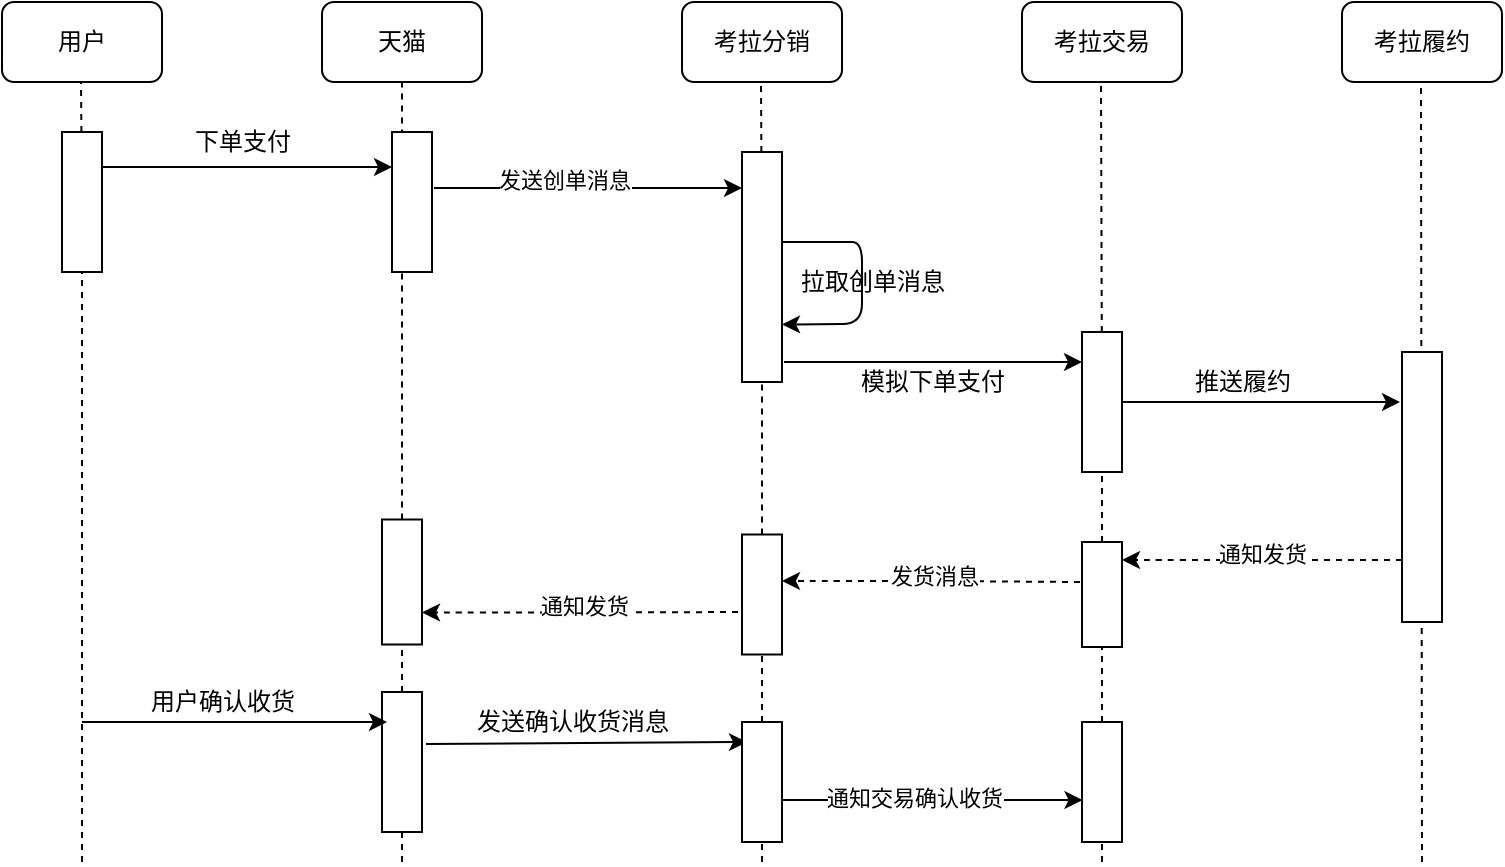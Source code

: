 <mxfile version="14.1.3" type="github">
  <diagram id="i16Sg1lCr5jE3cdGVOMp" name="Page-1">
    <mxGraphModel dx="946" dy="534" grid="1" gridSize="10" guides="1" tooltips="1" connect="1" arrows="1" fold="1" page="1" pageScale="1" pageWidth="827" pageHeight="1169" math="0" shadow="0">
      <root>
        <mxCell id="0" />
        <mxCell id="1" parent="0" />
        <mxCell id="Rp9OanT5fd7kZXrsBDnx-1" value="天猫" style="rounded=1;whiteSpace=wrap;html=1;" vertex="1" parent="1">
          <mxGeometry x="220" y="130" width="80" height="40" as="geometry" />
        </mxCell>
        <mxCell id="Rp9OanT5fd7kZXrsBDnx-2" value="考拉分销" style="rounded=1;whiteSpace=wrap;html=1;" vertex="1" parent="1">
          <mxGeometry x="400" y="130" width="80" height="40" as="geometry" />
        </mxCell>
        <mxCell id="Rp9OanT5fd7kZXrsBDnx-3" value="考拉交易" style="rounded=1;whiteSpace=wrap;html=1;" vertex="1" parent="1">
          <mxGeometry x="570" y="130" width="80" height="40" as="geometry" />
        </mxCell>
        <mxCell id="Rp9OanT5fd7kZXrsBDnx-4" value="考拉履约" style="rounded=1;whiteSpace=wrap;html=1;" vertex="1" parent="1">
          <mxGeometry x="730" y="130" width="80" height="40" as="geometry" />
        </mxCell>
        <mxCell id="Rp9OanT5fd7kZXrsBDnx-7" value="" style="endArrow=none;dashed=1;html=1;entryX=0.5;entryY=1;entryDx=0;entryDy=0;" edge="1" parent="1" source="Rp9OanT5fd7kZXrsBDnx-56" target="Rp9OanT5fd7kZXrsBDnx-1">
          <mxGeometry width="50" height="50" relative="1" as="geometry">
            <mxPoint x="260" y="560" as="sourcePoint" />
            <mxPoint x="240" y="250" as="targetPoint" />
          </mxGeometry>
        </mxCell>
        <mxCell id="Rp9OanT5fd7kZXrsBDnx-9" value="" style="endArrow=none;dashed=1;html=1;entryX=0.5;entryY=1;entryDx=0;entryDy=0;" edge="1" parent="1" source="Rp9OanT5fd7kZXrsBDnx-22">
          <mxGeometry width="50" height="50" relative="1" as="geometry">
            <mxPoint x="439.5" y="510" as="sourcePoint" />
            <mxPoint x="439.5" y="170" as="targetPoint" />
          </mxGeometry>
        </mxCell>
        <mxCell id="Rp9OanT5fd7kZXrsBDnx-10" value="" style="endArrow=none;dashed=1;html=1;entryX=0.5;entryY=1;entryDx=0;entryDy=0;" edge="1" parent="1" source="Rp9OanT5fd7kZXrsBDnx-32">
          <mxGeometry width="50" height="50" relative="1" as="geometry">
            <mxPoint x="609.5" y="510" as="sourcePoint" />
            <mxPoint x="609.5" y="170" as="targetPoint" />
          </mxGeometry>
        </mxCell>
        <mxCell id="Rp9OanT5fd7kZXrsBDnx-11" value="" style="endArrow=none;dashed=1;html=1;entryX=0.5;entryY=1;entryDx=0;entryDy=0;" edge="1" parent="1">
          <mxGeometry width="50" height="50" relative="1" as="geometry">
            <mxPoint x="770" y="560" as="sourcePoint" />
            <mxPoint x="769.5" y="170" as="targetPoint" />
          </mxGeometry>
        </mxCell>
        <mxCell id="Rp9OanT5fd7kZXrsBDnx-12" value="用户" style="rounded=1;whiteSpace=wrap;html=1;" vertex="1" parent="1">
          <mxGeometry x="60" y="130" width="80" height="40" as="geometry" />
        </mxCell>
        <mxCell id="Rp9OanT5fd7kZXrsBDnx-13" value="" style="endArrow=none;dashed=1;html=1;entryX=0.5;entryY=1;entryDx=0;entryDy=0;" edge="1" parent="1" source="Rp9OanT5fd7kZXrsBDnx-14">
          <mxGeometry width="50" height="50" relative="1" as="geometry">
            <mxPoint x="99.5" y="510" as="sourcePoint" />
            <mxPoint x="99.5" y="170" as="targetPoint" />
          </mxGeometry>
        </mxCell>
        <mxCell id="Rp9OanT5fd7kZXrsBDnx-14" value="" style="rounded=0;whiteSpace=wrap;html=1;rotation=90;" vertex="1" parent="1">
          <mxGeometry x="65" y="220" width="70" height="20" as="geometry" />
        </mxCell>
        <mxCell id="Rp9OanT5fd7kZXrsBDnx-16" value="" style="endArrow=none;dashed=1;html=1;entryX=1;entryY=0.5;entryDx=0;entryDy=0;" edge="1" parent="1" target="Rp9OanT5fd7kZXrsBDnx-14">
          <mxGeometry width="50" height="50" relative="1" as="geometry">
            <mxPoint x="100" y="560" as="sourcePoint" />
            <mxPoint x="99.5" y="170" as="targetPoint" />
          </mxGeometry>
        </mxCell>
        <mxCell id="Rp9OanT5fd7kZXrsBDnx-18" value="" style="rounded=0;whiteSpace=wrap;html=1;rotation=90;" vertex="1" parent="1">
          <mxGeometry x="230" y="220" width="70" height="20" as="geometry" />
        </mxCell>
        <mxCell id="Rp9OanT5fd7kZXrsBDnx-20" value="" style="endArrow=classic;html=1;exitX=0.25;exitY=0;exitDx=0;exitDy=0;entryX=0.25;entryY=1;entryDx=0;entryDy=0;" edge="1" parent="1" source="Rp9OanT5fd7kZXrsBDnx-14" target="Rp9OanT5fd7kZXrsBDnx-18">
          <mxGeometry width="50" height="50" relative="1" as="geometry">
            <mxPoint x="390" y="330" as="sourcePoint" />
            <mxPoint x="440" y="280" as="targetPoint" />
          </mxGeometry>
        </mxCell>
        <mxCell id="Rp9OanT5fd7kZXrsBDnx-21" value="下单支付" style="text;html=1;align=center;verticalAlign=middle;resizable=0;points=[];autosize=1;" vertex="1" parent="1">
          <mxGeometry x="150" y="190" width="60" height="20" as="geometry" />
        </mxCell>
        <mxCell id="Rp9OanT5fd7kZXrsBDnx-22" value="" style="rounded=0;whiteSpace=wrap;html=1;rotation=90;" vertex="1" parent="1">
          <mxGeometry x="382.5" y="252.5" width="115" height="20" as="geometry" />
        </mxCell>
        <mxCell id="Rp9OanT5fd7kZXrsBDnx-24" value="" style="endArrow=none;dashed=1;html=1;entryX=1;entryY=0.5;entryDx=0;entryDy=0;" edge="1" parent="1" source="Rp9OanT5fd7kZXrsBDnx-49" target="Rp9OanT5fd7kZXrsBDnx-22">
          <mxGeometry width="50" height="50" relative="1" as="geometry">
            <mxPoint x="440" y="560" as="sourcePoint" />
            <mxPoint x="439.5" y="170" as="targetPoint" />
          </mxGeometry>
        </mxCell>
        <mxCell id="Rp9OanT5fd7kZXrsBDnx-25" value="" style="endArrow=classic;html=1;exitX=0.4;exitY=-0.05;exitDx=0;exitDy=0;entryX=0.157;entryY=1;entryDx=0;entryDy=0;exitPerimeter=0;entryPerimeter=0;" edge="1" parent="1" source="Rp9OanT5fd7kZXrsBDnx-18" target="Rp9OanT5fd7kZXrsBDnx-22">
          <mxGeometry width="50" height="50" relative="1" as="geometry">
            <mxPoint x="280" y="229" as="sourcePoint" />
            <mxPoint x="425" y="229" as="targetPoint" />
          </mxGeometry>
        </mxCell>
        <mxCell id="Rp9OanT5fd7kZXrsBDnx-26" value="发送创单消息" style="edgeLabel;html=1;align=center;verticalAlign=middle;resizable=0;points=[];" vertex="1" connectable="0" parent="Rp9OanT5fd7kZXrsBDnx-25">
          <mxGeometry x="-0.156" y="4" relative="1" as="geometry">
            <mxPoint as="offset" />
          </mxGeometry>
        </mxCell>
        <mxCell id="Rp9OanT5fd7kZXrsBDnx-27" value="" style="endArrow=classic;html=1;exitX=0.391;exitY=0;exitDx=0;exitDy=0;entryX=0.75;entryY=0;entryDx=0;entryDy=0;exitPerimeter=0;" edge="1" parent="1" source="Rp9OanT5fd7kZXrsBDnx-22" target="Rp9OanT5fd7kZXrsBDnx-22">
          <mxGeometry width="50" height="50" relative="1" as="geometry">
            <mxPoint x="390" y="330" as="sourcePoint" />
            <mxPoint x="520" y="260" as="targetPoint" />
            <Array as="points">
              <mxPoint x="470" y="250" />
              <mxPoint x="490" y="250" />
              <mxPoint x="490" y="291" />
            </Array>
          </mxGeometry>
        </mxCell>
        <mxCell id="Rp9OanT5fd7kZXrsBDnx-29" value="拉取创单消息" style="text;html=1;align=center;verticalAlign=middle;resizable=0;points=[];autosize=1;" vertex="1" parent="1">
          <mxGeometry x="450" y="260" width="90" height="20" as="geometry" />
        </mxCell>
        <mxCell id="Rp9OanT5fd7kZXrsBDnx-30" value="" style="endArrow=classic;html=1;exitX=0.913;exitY=-0.05;exitDx=0;exitDy=0;exitPerimeter=0;" edge="1" parent="1" source="Rp9OanT5fd7kZXrsBDnx-22">
          <mxGeometry width="50" height="50" relative="1" as="geometry">
            <mxPoint x="460" y="310" as="sourcePoint" />
            <mxPoint x="600" y="310" as="targetPoint" />
          </mxGeometry>
        </mxCell>
        <mxCell id="Rp9OanT5fd7kZXrsBDnx-32" value="" style="rounded=0;whiteSpace=wrap;html=1;rotation=90;" vertex="1" parent="1">
          <mxGeometry x="575" y="320" width="70" height="20" as="geometry" />
        </mxCell>
        <mxCell id="Rp9OanT5fd7kZXrsBDnx-33" value="" style="endArrow=none;dashed=1;html=1;entryX=1;entryY=0.5;entryDx=0;entryDy=0;" edge="1" parent="1" source="Rp9OanT5fd7kZXrsBDnx-41" target="Rp9OanT5fd7kZXrsBDnx-32">
          <mxGeometry width="50" height="50" relative="1" as="geometry">
            <mxPoint x="609.5" y="510" as="sourcePoint" />
            <mxPoint x="609.5" y="170" as="targetPoint" />
          </mxGeometry>
        </mxCell>
        <mxCell id="Rp9OanT5fd7kZXrsBDnx-34" value="模拟下单支付" style="text;html=1;align=center;verticalAlign=middle;resizable=0;points=[];autosize=1;" vertex="1" parent="1">
          <mxGeometry x="480" y="310" width="90" height="20" as="geometry" />
        </mxCell>
        <mxCell id="Rp9OanT5fd7kZXrsBDnx-36" value="" style="rounded=0;whiteSpace=wrap;html=1;rotation=90;" vertex="1" parent="1">
          <mxGeometry x="702.5" y="362.5" width="135" height="20" as="geometry" />
        </mxCell>
        <mxCell id="Rp9OanT5fd7kZXrsBDnx-37" value="" style="endArrow=classic;html=1;" edge="1" parent="1">
          <mxGeometry width="50" height="50" relative="1" as="geometry">
            <mxPoint x="620" y="330" as="sourcePoint" />
            <mxPoint x="759" y="330.01" as="targetPoint" />
          </mxGeometry>
        </mxCell>
        <mxCell id="Rp9OanT5fd7kZXrsBDnx-38" value="推送履约" style="text;html=1;align=center;verticalAlign=middle;resizable=0;points=[];autosize=1;" vertex="1" parent="1">
          <mxGeometry x="650" y="310" width="60" height="20" as="geometry" />
        </mxCell>
        <mxCell id="Rp9OanT5fd7kZXrsBDnx-41" value="" style="rounded=0;whiteSpace=wrap;html=1;rotation=90;" vertex="1" parent="1">
          <mxGeometry x="583.75" y="416.25" width="52.5" height="20" as="geometry" />
        </mxCell>
        <mxCell id="Rp9OanT5fd7kZXrsBDnx-42" value="" style="endArrow=none;dashed=1;html=1;entryX=1;entryY=0.5;entryDx=0;entryDy=0;" edge="1" parent="1" source="Rp9OanT5fd7kZXrsBDnx-73" target="Rp9OanT5fd7kZXrsBDnx-41">
          <mxGeometry width="50" height="50" relative="1" as="geometry">
            <mxPoint x="610" y="560" as="sourcePoint" />
            <mxPoint x="610" y="365" as="targetPoint" />
          </mxGeometry>
        </mxCell>
        <mxCell id="Rp9OanT5fd7kZXrsBDnx-47" value="" style="endArrow=classic;html=1;dashed=1;exitX=0.381;exitY=1.05;exitDx=0;exitDy=0;exitPerimeter=0;" edge="1" parent="1" source="Rp9OanT5fd7kZXrsBDnx-41">
          <mxGeometry width="50" height="50" relative="1" as="geometry">
            <mxPoint x="550" y="419.5" as="sourcePoint" />
            <mxPoint x="450" y="419.5" as="targetPoint" />
            <Array as="points">
              <mxPoint x="527" y="419.5" />
              <mxPoint x="470" y="419.5" />
            </Array>
          </mxGeometry>
        </mxCell>
        <mxCell id="Rp9OanT5fd7kZXrsBDnx-48" value="发货消息" style="edgeLabel;html=1;align=center;verticalAlign=middle;resizable=0;points=[];" vertex="1" connectable="0" parent="Rp9OanT5fd7kZXrsBDnx-47">
          <mxGeometry x="-0.212" relative="1" as="geometry">
            <mxPoint x="-15.0" y="-3.34" as="offset" />
          </mxGeometry>
        </mxCell>
        <mxCell id="Rp9OanT5fd7kZXrsBDnx-49" value="" style="rounded=0;whiteSpace=wrap;html=1;rotation=90;" vertex="1" parent="1">
          <mxGeometry x="410" y="416.25" width="60" height="20" as="geometry" />
        </mxCell>
        <mxCell id="Rp9OanT5fd7kZXrsBDnx-55" value="" style="endArrow=none;dashed=1;html=1;entryX=1;entryY=0.5;entryDx=0;entryDy=0;" edge="1" parent="1" source="Rp9OanT5fd7kZXrsBDnx-70" target="Rp9OanT5fd7kZXrsBDnx-49">
          <mxGeometry width="50" height="50" relative="1" as="geometry">
            <mxPoint x="440" y="560" as="sourcePoint" />
            <mxPoint x="440" y="320" as="targetPoint" />
          </mxGeometry>
        </mxCell>
        <mxCell id="Rp9OanT5fd7kZXrsBDnx-56" value="" style="rounded=0;whiteSpace=wrap;html=1;rotation=90;" vertex="1" parent="1">
          <mxGeometry x="228.75" y="410" width="62.5" height="20" as="geometry" />
        </mxCell>
        <mxCell id="Rp9OanT5fd7kZXrsBDnx-58" value="" style="endArrow=none;dashed=1;html=1;entryX=1;entryY=0.5;entryDx=0;entryDy=0;" edge="1" parent="1" source="Rp9OanT5fd7kZXrsBDnx-65" target="Rp9OanT5fd7kZXrsBDnx-56">
          <mxGeometry width="50" height="50" relative="1" as="geometry">
            <mxPoint x="260" y="560" as="sourcePoint" />
            <mxPoint x="260" y="170" as="targetPoint" />
          </mxGeometry>
        </mxCell>
        <mxCell id="Rp9OanT5fd7kZXrsBDnx-59" value="" style="endArrow=classic;html=1;dashed=1;" edge="1" parent="1">
          <mxGeometry width="50" height="50" relative="1" as="geometry">
            <mxPoint x="760" y="409" as="sourcePoint" />
            <mxPoint x="620" y="409" as="targetPoint" />
            <Array as="points">
              <mxPoint x="640" y="409" />
            </Array>
          </mxGeometry>
        </mxCell>
        <mxCell id="Rp9OanT5fd7kZXrsBDnx-60" value="通知发货" style="edgeLabel;html=1;align=center;verticalAlign=middle;resizable=0;points=[];" vertex="1" connectable="0" parent="Rp9OanT5fd7kZXrsBDnx-59">
          <mxGeometry x="-0.212" relative="1" as="geometry">
            <mxPoint x="-15.0" y="-3.34" as="offset" />
          </mxGeometry>
        </mxCell>
        <mxCell id="Rp9OanT5fd7kZXrsBDnx-61" value="" style="endArrow=classic;html=1;dashed=1;exitX=0.646;exitY=1.1;exitDx=0;exitDy=0;exitPerimeter=0;" edge="1" parent="1" source="Rp9OanT5fd7kZXrsBDnx-49">
          <mxGeometry width="50" height="50" relative="1" as="geometry">
            <mxPoint x="419" y="435.753" as="sourcePoint" />
            <mxPoint x="270" y="435.25" as="targetPoint" />
            <Array as="points">
              <mxPoint x="347" y="435.25" />
              <mxPoint x="290" y="435.25" />
            </Array>
          </mxGeometry>
        </mxCell>
        <mxCell id="Rp9OanT5fd7kZXrsBDnx-62" value="通知发货" style="edgeLabel;html=1;align=center;verticalAlign=middle;resizable=0;points=[];" vertex="1" connectable="0" parent="Rp9OanT5fd7kZXrsBDnx-61">
          <mxGeometry x="-0.212" relative="1" as="geometry">
            <mxPoint x="-15.0" y="-3.34" as="offset" />
          </mxGeometry>
        </mxCell>
        <mxCell id="Rp9OanT5fd7kZXrsBDnx-65" value="" style="rounded=0;whiteSpace=wrap;html=1;rotation=90;" vertex="1" parent="1">
          <mxGeometry x="225" y="500" width="70" height="20" as="geometry" />
        </mxCell>
        <mxCell id="Rp9OanT5fd7kZXrsBDnx-66" value="" style="endArrow=none;dashed=1;html=1;entryX=1;entryY=0.5;entryDx=0;entryDy=0;" edge="1" parent="1" target="Rp9OanT5fd7kZXrsBDnx-65">
          <mxGeometry width="50" height="50" relative="1" as="geometry">
            <mxPoint x="260" y="560" as="sourcePoint" />
            <mxPoint x="260" y="451.25" as="targetPoint" />
          </mxGeometry>
        </mxCell>
        <mxCell id="Rp9OanT5fd7kZXrsBDnx-67" value="" style="endArrow=classic;html=1;entryX=0.25;entryY=1;entryDx=0;entryDy=0;" edge="1" parent="1">
          <mxGeometry width="50" height="50" relative="1" as="geometry">
            <mxPoint x="100" y="490" as="sourcePoint" />
            <mxPoint x="252.5" y="490" as="targetPoint" />
          </mxGeometry>
        </mxCell>
        <mxCell id="Rp9OanT5fd7kZXrsBDnx-68" value="用户确认收货" style="text;html=1;align=center;verticalAlign=middle;resizable=0;points=[];autosize=1;" vertex="1" parent="1">
          <mxGeometry x="125" y="470" width="90" height="20" as="geometry" />
        </mxCell>
        <mxCell id="Rp9OanT5fd7kZXrsBDnx-69" value="" style="endArrow=classic;html=1;entryX=0.25;entryY=1;entryDx=0;entryDy=0;exitX=0.371;exitY=-0.1;exitDx=0;exitDy=0;exitPerimeter=0;" edge="1" parent="1" source="Rp9OanT5fd7kZXrsBDnx-65">
          <mxGeometry width="50" height="50" relative="1" as="geometry">
            <mxPoint x="280" y="500" as="sourcePoint" />
            <mxPoint x="432.5" y="500" as="targetPoint" />
          </mxGeometry>
        </mxCell>
        <mxCell id="Rp9OanT5fd7kZXrsBDnx-70" value="" style="rounded=0;whiteSpace=wrap;html=1;rotation=90;" vertex="1" parent="1">
          <mxGeometry x="410" y="510" width="60" height="20" as="geometry" />
        </mxCell>
        <mxCell id="Rp9OanT5fd7kZXrsBDnx-71" value="" style="endArrow=none;dashed=1;html=1;entryX=1;entryY=0.5;entryDx=0;entryDy=0;" edge="1" parent="1" target="Rp9OanT5fd7kZXrsBDnx-70">
          <mxGeometry width="50" height="50" relative="1" as="geometry">
            <mxPoint x="440" y="560" as="sourcePoint" />
            <mxPoint x="440" y="456.25" as="targetPoint" />
          </mxGeometry>
        </mxCell>
        <mxCell id="Rp9OanT5fd7kZXrsBDnx-72" value="发送确认收货消息" style="text;html=1;align=center;verticalAlign=middle;resizable=0;points=[];autosize=1;" vertex="1" parent="1">
          <mxGeometry x="290" y="480" width="110" height="20" as="geometry" />
        </mxCell>
        <mxCell id="Rp9OanT5fd7kZXrsBDnx-73" value="" style="rounded=0;whiteSpace=wrap;html=1;rotation=90;" vertex="1" parent="1">
          <mxGeometry x="580" y="510" width="60" height="20" as="geometry" />
        </mxCell>
        <mxCell id="Rp9OanT5fd7kZXrsBDnx-74" value="" style="endArrow=none;dashed=1;html=1;entryX=1;entryY=0.5;entryDx=0;entryDy=0;" edge="1" parent="1" target="Rp9OanT5fd7kZXrsBDnx-73">
          <mxGeometry width="50" height="50" relative="1" as="geometry">
            <mxPoint x="610" y="560" as="sourcePoint" />
            <mxPoint x="610" y="452.5" as="targetPoint" />
          </mxGeometry>
        </mxCell>
        <mxCell id="Rp9OanT5fd7kZXrsBDnx-75" value="" style="endArrow=classic;html=1;entryX=0.25;entryY=1;entryDx=0;entryDy=0;" edge="1" parent="1">
          <mxGeometry width="50" height="50" relative="1" as="geometry">
            <mxPoint x="449.75" y="529" as="sourcePoint" />
            <mxPoint x="600.25" y="529" as="targetPoint" />
          </mxGeometry>
        </mxCell>
        <mxCell id="Rp9OanT5fd7kZXrsBDnx-76" value="通知交易确认收货" style="edgeLabel;html=1;align=center;verticalAlign=middle;resizable=0;points=[];" vertex="1" connectable="0" parent="Rp9OanT5fd7kZXrsBDnx-75">
          <mxGeometry x="-0.12" y="1" relative="1" as="geometry">
            <mxPoint as="offset" />
          </mxGeometry>
        </mxCell>
      </root>
    </mxGraphModel>
  </diagram>
</mxfile>
